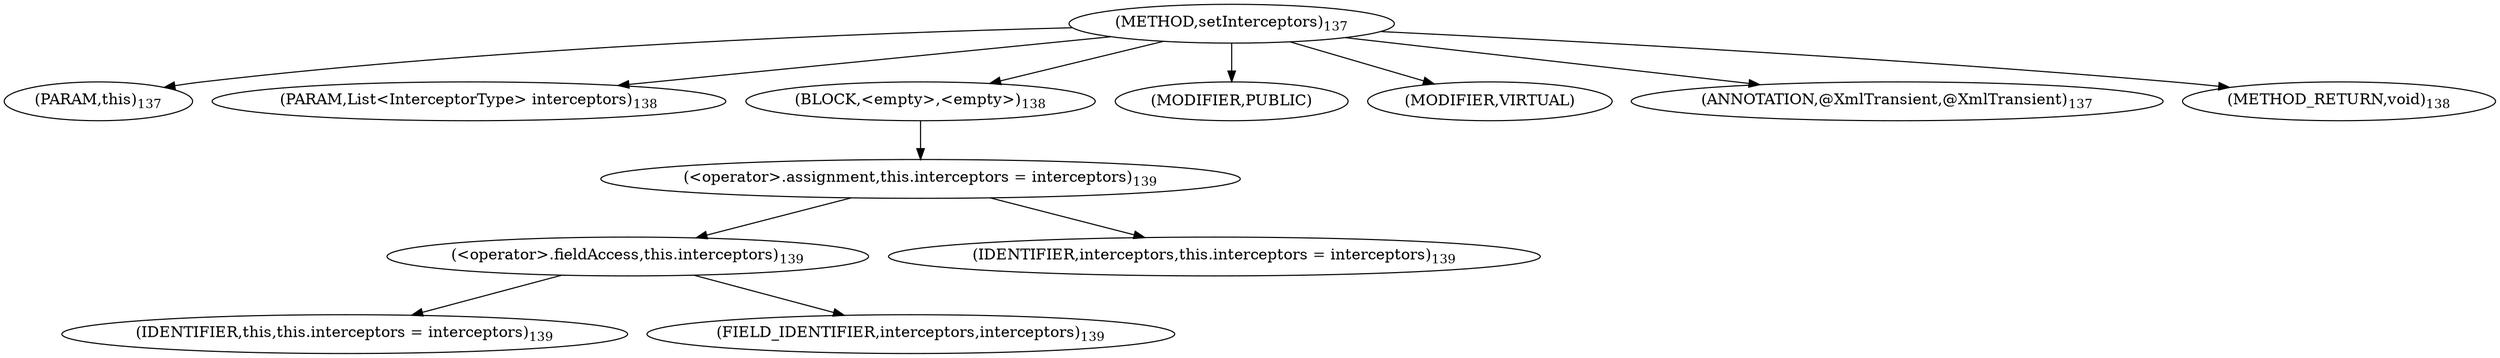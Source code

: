 digraph "setInterceptors" {  
"350" [label = <(METHOD,setInterceptors)<SUB>137</SUB>> ]
"23" [label = <(PARAM,this)<SUB>137</SUB>> ]
"351" [label = <(PARAM,List&lt;InterceptorType&gt; interceptors)<SUB>138</SUB>> ]
"352" [label = <(BLOCK,&lt;empty&gt;,&lt;empty&gt;)<SUB>138</SUB>> ]
"353" [label = <(&lt;operator&gt;.assignment,this.interceptors = interceptors)<SUB>139</SUB>> ]
"354" [label = <(&lt;operator&gt;.fieldAccess,this.interceptors)<SUB>139</SUB>> ]
"22" [label = <(IDENTIFIER,this,this.interceptors = interceptors)<SUB>139</SUB>> ]
"355" [label = <(FIELD_IDENTIFIER,interceptors,interceptors)<SUB>139</SUB>> ]
"356" [label = <(IDENTIFIER,interceptors,this.interceptors = interceptors)<SUB>139</SUB>> ]
"357" [label = <(MODIFIER,PUBLIC)> ]
"358" [label = <(MODIFIER,VIRTUAL)> ]
"359" [label = <(ANNOTATION,@XmlTransient,@XmlTransient)<SUB>137</SUB>> ]
"360" [label = <(METHOD_RETURN,void)<SUB>138</SUB>> ]
  "350" -> "23" 
  "350" -> "351" 
  "350" -> "352" 
  "350" -> "357" 
  "350" -> "358" 
  "350" -> "359" 
  "350" -> "360" 
  "352" -> "353" 
  "353" -> "354" 
  "353" -> "356" 
  "354" -> "22" 
  "354" -> "355" 
}
